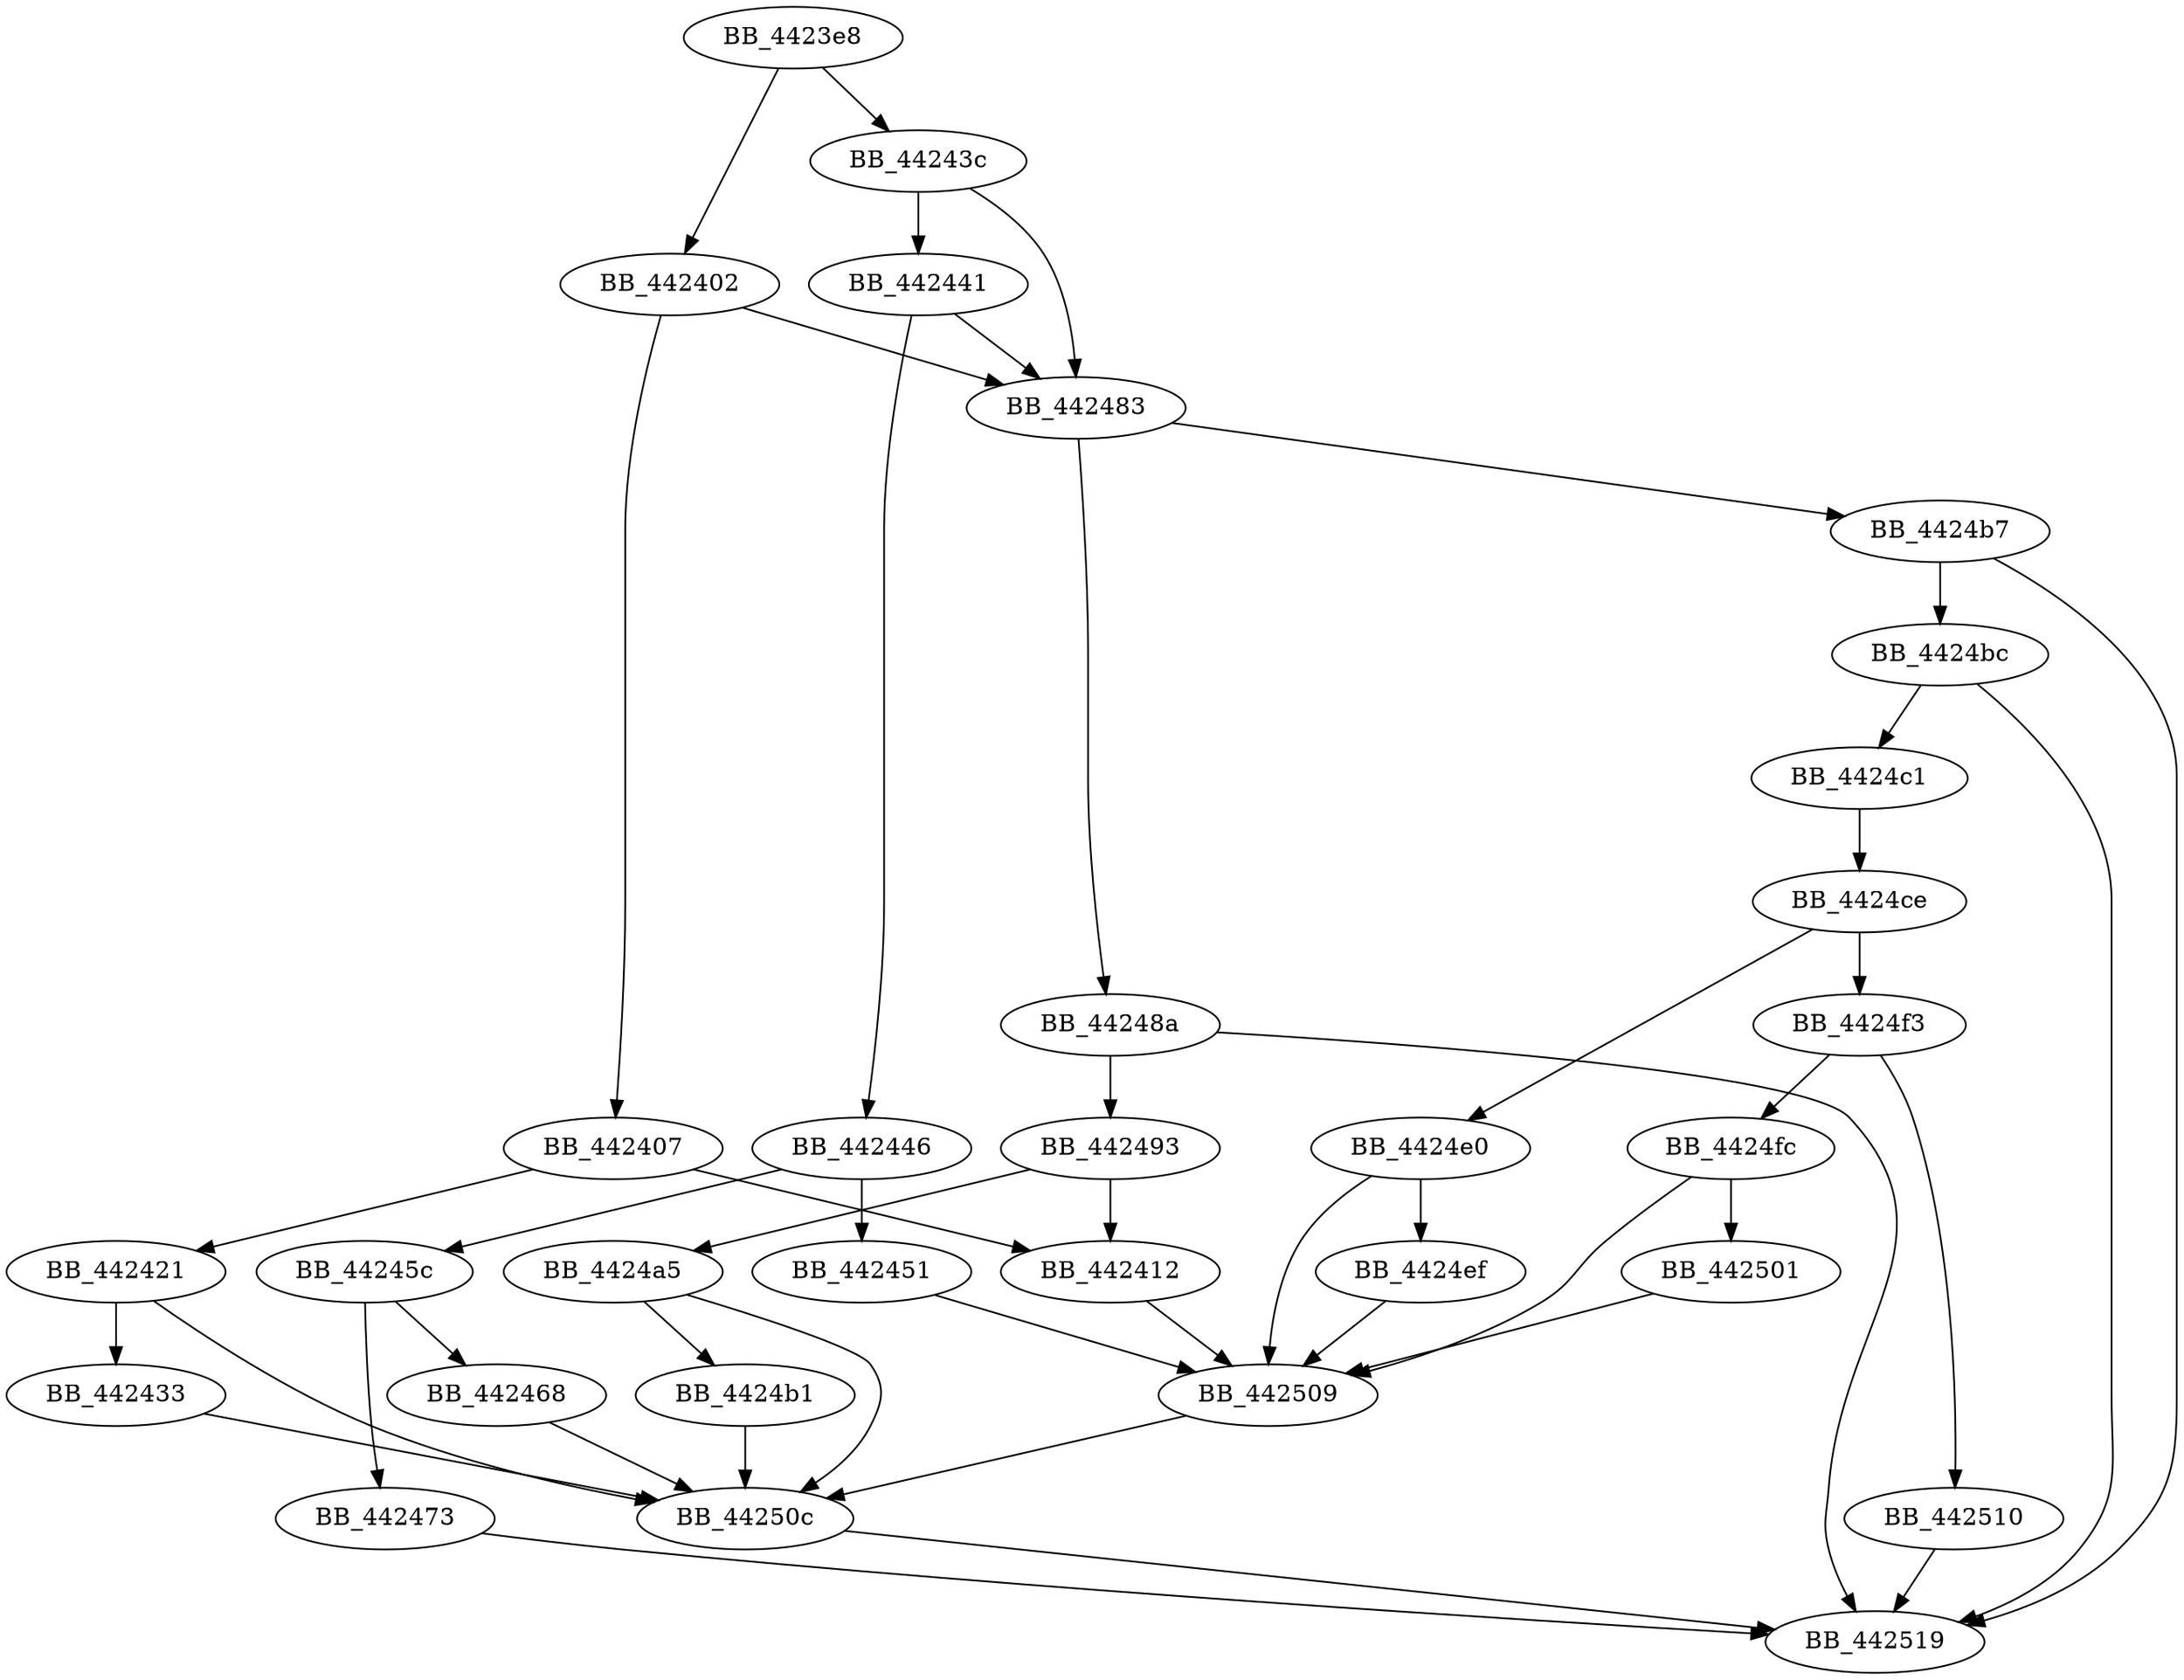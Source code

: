 DiGraph __powhlp{
BB_4423e8->BB_442402
BB_4423e8->BB_44243c
BB_442402->BB_442407
BB_442402->BB_442483
BB_442407->BB_442412
BB_442407->BB_442421
BB_442412->BB_442509
BB_442421->BB_442433
BB_442421->BB_44250c
BB_442433->BB_44250c
BB_44243c->BB_442441
BB_44243c->BB_442483
BB_442441->BB_442446
BB_442441->BB_442483
BB_442446->BB_442451
BB_442446->BB_44245c
BB_442451->BB_442509
BB_44245c->BB_442468
BB_44245c->BB_442473
BB_442468->BB_44250c
BB_442473->BB_442519
BB_442483->BB_44248a
BB_442483->BB_4424b7
BB_44248a->BB_442493
BB_44248a->BB_442519
BB_442493->BB_442412
BB_442493->BB_4424a5
BB_4424a5->BB_4424b1
BB_4424a5->BB_44250c
BB_4424b1->BB_44250c
BB_4424b7->BB_4424bc
BB_4424b7->BB_442519
BB_4424bc->BB_4424c1
BB_4424bc->BB_442519
BB_4424c1->BB_4424ce
BB_4424ce->BB_4424e0
BB_4424ce->BB_4424f3
BB_4424e0->BB_4424ef
BB_4424e0->BB_442509
BB_4424ef->BB_442509
BB_4424f3->BB_4424fc
BB_4424f3->BB_442510
BB_4424fc->BB_442501
BB_4424fc->BB_442509
BB_442501->BB_442509
BB_442509->BB_44250c
BB_44250c->BB_442519
BB_442510->BB_442519
}
